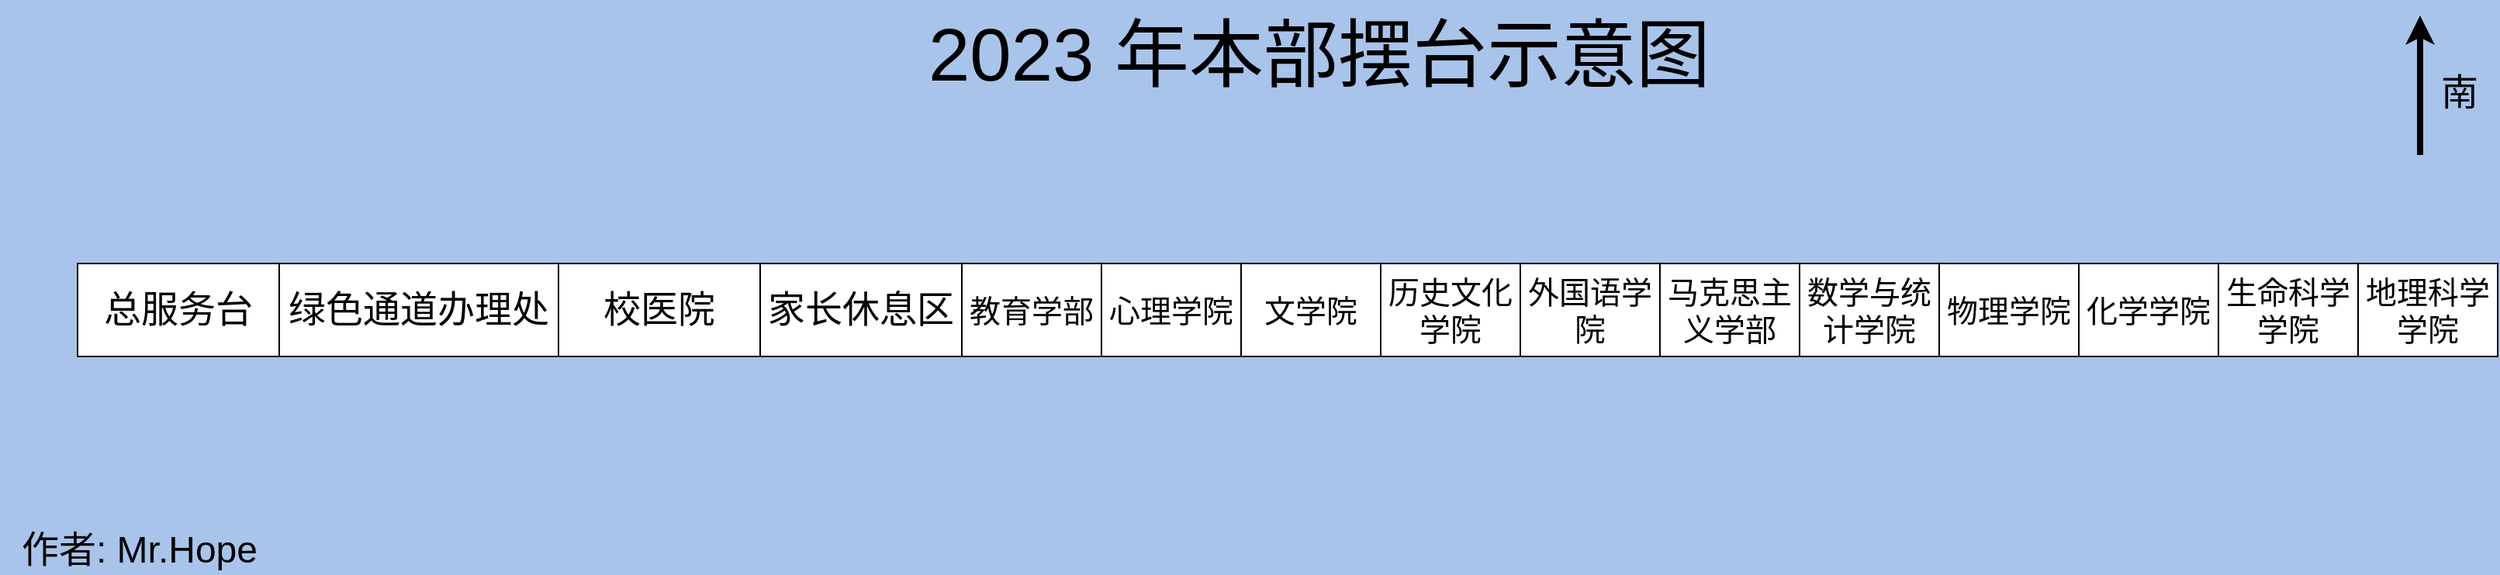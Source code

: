 <mxfile version="21.6.9" type="device">
  <diagram id="Ui5sOVj6citz6IWkuLqR" name="第 1 页">
    <mxGraphModel dx="1744" dy="1053" grid="1" gridSize="10" guides="1" tooltips="1" connect="1" arrows="1" fold="1" page="1" pageScale="1" pageWidth="1700" pageHeight="400" background="#A9C4EB" math="0" shadow="0">
      <root>
        <mxCell id="0" />
        <mxCell id="1" parent="0" />
        <mxCell id="2yhWJLSUOvCclqhOJnbZ-6" value="教育学部" style="rounded=0;whiteSpace=wrap;html=1;fontSize=20;" parent="1" vertex="1">
          <mxGeometry x="620" y="190" width="90" height="60" as="geometry" />
        </mxCell>
        <mxCell id="2yhWJLSUOvCclqhOJnbZ-7" value="心理学院" style="rounded=0;whiteSpace=wrap;html=1;fontSize=20;" parent="1" vertex="1">
          <mxGeometry x="710" y="190" width="90" height="60" as="geometry" />
        </mxCell>
        <mxCell id="2yhWJLSUOvCclqhOJnbZ-8" value="文学院" style="rounded=0;whiteSpace=wrap;html=1;fontSize=20;" parent="1" vertex="1">
          <mxGeometry x="800" y="190" width="90" height="60" as="geometry" />
        </mxCell>
        <mxCell id="2yhWJLSUOvCclqhOJnbZ-9" value="地理科学学院" style="rounded=0;whiteSpace=wrap;html=1;fontSize=20;" parent="1" vertex="1">
          <mxGeometry x="1520" y="190" width="90" height="60" as="geometry" />
        </mxCell>
        <mxCell id="2yhWJLSUOvCclqhOJnbZ-10" value="外国语学院" style="rounded=0;whiteSpace=wrap;html=1;fontSize=20;" parent="1" vertex="1">
          <mxGeometry x="980" y="190" width="90" height="60" as="geometry" />
        </mxCell>
        <mxCell id="2yhWJLSUOvCclqhOJnbZ-11" value="马克思主义学部" style="rounded=0;whiteSpace=wrap;html=1;fontSize=20;" parent="1" vertex="1">
          <mxGeometry x="1070" y="190" width="90" height="60" as="geometry" />
        </mxCell>
        <mxCell id="2yhWJLSUOvCclqhOJnbZ-12" value="数学与统计学院" style="rounded=0;whiteSpace=wrap;html=1;fontSize=20;" parent="1" vertex="1">
          <mxGeometry x="1160" y="190" width="90" height="60" as="geometry" />
        </mxCell>
        <mxCell id="2yhWJLSUOvCclqhOJnbZ-14" value="生命科学学院" style="rounded=0;whiteSpace=wrap;html=1;fontSize=20;" parent="1" vertex="1">
          <mxGeometry x="1430" y="190" width="90" height="60" as="geometry" />
        </mxCell>
        <mxCell id="2yhWJLSUOvCclqhOJnbZ-15" value="&lt;font style=&quot;font-size: 24px;&quot;&gt;总服务台&lt;/font&gt;" style="rounded=0;whiteSpace=wrap;html=1;fontSize=20;" parent="1" vertex="1">
          <mxGeometry x="50" y="190" width="130" height="60" as="geometry" />
        </mxCell>
        <mxCell id="2yhWJLSUOvCclqhOJnbZ-16" value="绿色通道办理处" style="rounded=0;whiteSpace=wrap;html=1;fontSize=24;" parent="1" vertex="1">
          <mxGeometry x="180" y="190" width="180" height="60" as="geometry" />
        </mxCell>
        <mxCell id="2yhWJLSUOvCclqhOJnbZ-27" value="2023 年本部摆台示意图" style="text;html=1;resizable=0;autosize=1;align=center;verticalAlign=middle;points=[];fillColor=none;strokeColor=none;rounded=0;fontSize=48;" parent="1" vertex="1">
          <mxGeometry x="585" y="20" width="530" height="70" as="geometry" />
        </mxCell>
        <mxCell id="2yhWJLSUOvCclqhOJnbZ-28" value="" style="endArrow=classic;html=1;rounded=0;fontSize=24;startSize=10;strokeColor=#000000;strokeWidth=4;jumpSize=3;" parent="1" edge="1">
          <mxGeometry width="50" height="50" relative="1" as="geometry">
            <mxPoint x="1560" y="120" as="sourcePoint" />
            <mxPoint x="1560" y="30" as="targetPoint" />
          </mxGeometry>
        </mxCell>
        <mxCell id="2yhWJLSUOvCclqhOJnbZ-29" value="南" style="text;html=1;resizable=0;autosize=1;align=center;verticalAlign=middle;points=[];fillColor=none;strokeColor=none;rounded=0;fontSize=24;" parent="1" vertex="1">
          <mxGeometry x="1560" y="60" width="50" height="40" as="geometry" />
        </mxCell>
        <mxCell id="vsQ8-shH1Kgp3DYNfaAP-1" value="化学学院" style="rounded=0;whiteSpace=wrap;html=1;fontSize=20;" parent="1" vertex="1">
          <mxGeometry x="1340" y="190" width="90" height="60" as="geometry" />
        </mxCell>
        <mxCell id="-sZBy2OHGM0dHQLzSxyM-22" value="&lt;font style=&quot;font-size: 24px;&quot;&gt;校医院&lt;/font&gt;" style="rounded=0;whiteSpace=wrap;html=1;fontSize=20;" vertex="1" parent="1">
          <mxGeometry x="360" y="190" width="130" height="60" as="geometry" />
        </mxCell>
        <mxCell id="-sZBy2OHGM0dHQLzSxyM-23" value="&lt;span style=&quot;font-size: 24px;&quot;&gt;家长休息区&lt;/span&gt;" style="rounded=0;whiteSpace=wrap;html=1;fontSize=20;" vertex="1" parent="1">
          <mxGeometry x="490" y="190" width="130" height="60" as="geometry" />
        </mxCell>
        <mxCell id="-sZBy2OHGM0dHQLzSxyM-24" value="历史文化学院" style="rounded=0;whiteSpace=wrap;html=1;fontSize=20;" vertex="1" parent="1">
          <mxGeometry x="890" y="190" width="90" height="60" as="geometry" />
        </mxCell>
        <mxCell id="-sZBy2OHGM0dHQLzSxyM-25" value="物理学院" style="rounded=0;whiteSpace=wrap;html=1;fontSize=20;" vertex="1" parent="1">
          <mxGeometry x="1250" y="190" width="90" height="60" as="geometry" />
        </mxCell>
        <mxCell id="-sZBy2OHGM0dHQLzSxyM-26" value="&lt;font style=&quot;font-size: 24px;&quot;&gt;作者: Mr.Hope&lt;/font&gt;" style="text;strokeColor=none;align=center;fillColor=none;html=1;verticalAlign=middle;whiteSpace=wrap;rounded=0;" vertex="1" parent="1">
          <mxGeometry y="360" width="180" height="30" as="geometry" />
        </mxCell>
      </root>
    </mxGraphModel>
  </diagram>
</mxfile>
